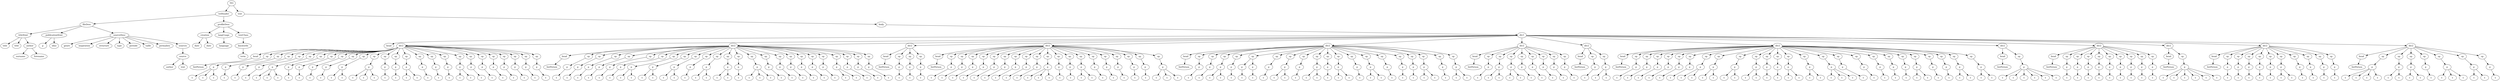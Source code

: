 digraph Tree {
	"t0" [label = "TEI"];
	"t1" [label = "teiHeader"];
	"t2" [label = "fileDesc"];
	"t3" [label = "titleStmt"];
	"t4" [label = "title"];
	"t5" [label = "title"];
	"t6" [label = "author"];
	"t7" [label = "surname"];
	"t8" [label = "forename"];
	"t9" [label = "publicationStmt"];
	"t10" [label = "p"];
	"t11" [label = "idno"];
	"t12" [label = "sourceDesc"];
	"t13" [label = "genre"];
	"t14" [label = "inspiration"];
	"t15" [label = "structure"];
	"t16" [label = "type"];
	"t17" [label = "periode"];
	"t18" [label = "taille"];
	"t19" [label = "permalien"];
	"t20" [label = "sources"];
	"t21" [label = "source"];
	"t22" [label = "author"];
	"t23" [label = "text"];
	"t24" [label = "profileDesc"];
	"t25" [label = "creation"];
	"t26" [label = "date"];
	"t27" [label = "date"];
	"t28" [label = "langUsage"];
	"t29" [label = "language"];
	"t30" [label = "textClass"];
	"t31" [label = "keywords"];
	"t32" [label = "term"];
	"t33" [label = "text"];
	"t34" [label = "body"];
	"t35" [label = "div1"];
	"t36" [label = "head"];
	"t37" [label = "div2"];
	"t38" [label = "head"];
	"t39" [label = "listPerson"];
	"t40" [label = "sp"];
	"t41" [label = "p"];
	"t42" [label = "s"];
	"t43" [label = "s"];
	"t44" [label = "s"];
	"t45" [label = "sp"];
	"t46" [label = "p"];
	"t47" [label = "s"];
	"t48" [label = "sp"];
	"t49" [label = "p"];
	"t50" [label = "s"];
	"t51" [label = "sp"];
	"t52" [label = "p"];
	"t53" [label = "s"];
	"t54" [label = "sp"];
	"t55" [label = "p"];
	"t56" [label = "s"];
	"t57" [label = "s"];
	"t58" [label = "s"];
	"t59" [label = "sp"];
	"t60" [label = "p"];
	"t61" [label = "s"];
	"t62" [label = "sp"];
	"t63" [label = "p"];
	"t64" [label = "s"];
	"t65" [label = "sp"];
	"t66" [label = "p"];
	"t67" [label = "s"];
	"t68" [label = "sp"];
	"t69" [label = "p"];
	"t70" [label = "s"];
	"t71" [label = "sp"];
	"t72" [label = "p"];
	"t73" [label = "s"];
	"t74" [label = "s"];
	"t75" [label = "sp"];
	"t76" [label = "p"];
	"t77" [label = "s"];
	"t78" [label = "s"];
	"t79" [label = "s"];
	"t80" [label = "sp"];
	"t81" [label = "p"];
	"t82" [label = "s"];
	"t83" [label = "sp"];
	"t84" [label = "p"];
	"t85" [label = "s"];
	"t86" [label = "sp"];
	"t87" [label = "p"];
	"t88" [label = "s"];
	"t89" [label = "s"];
	"t90" [label = "sp"];
	"t91" [label = "p"];
	"t92" [label = "s"];
	"t93" [label = "sp"];
	"t94" [label = "p"];
	"t95" [label = "s"];
	"t96" [label = "sp"];
	"t97" [label = "p"];
	"t98" [label = "s"];
	"t99" [label = "sp"];
	"t100" [label = "p"];
	"t101" [label = "s"];
	"t102" [label = "s"];
	"t103" [label = "sp"];
	"t104" [label = "p"];
	"t105" [label = "s"];
	"t106" [label = "sp"];
	"t107" [label = "p"];
	"t108" [label = "s"];
	"t109" [label = "sp"];
	"t110" [label = "p"];
	"t111" [label = "s"];
	"t112" [label = "sp"];
	"t113" [label = "p"];
	"t114" [label = "s"];
	"t115" [label = "sp"];
	"t116" [label = "p"];
	"t117" [label = "s"];
	"t118" [label = "sp"];
	"t119" [label = "p"];
	"t120" [label = "s"];
	"t121" [label = "sp"];
	"t122" [label = "p"];
	"t123" [label = "s"];
	"t124" [label = "div2"];
	"t125" [label = "head"];
	"t126" [label = "listPerson"];
	"t127" [label = "sp"];
	"t128" [label = "p"];
	"t129" [label = "s"];
	"t130" [label = "sp"];
	"t131" [label = "p"];
	"t132" [label = "s"];
	"t133" [label = "sp"];
	"t134" [label = "p"];
	"t135" [label = "s"];
	"t136" [label = "sp"];
	"t137" [label = "p"];
	"t138" [label = "s"];
	"t139" [label = "sp"];
	"t140" [label = "p"];
	"t141" [label = "s"];
	"t142" [label = "sp"];
	"t143" [label = "p"];
	"t144" [label = "s"];
	"t145" [label = "sp"];
	"t146" [label = "p"];
	"t147" [label = "s"];
	"t148" [label = "s"];
	"t149" [label = "sp"];
	"t150" [label = "p"];
	"t151" [label = "s"];
	"t152" [label = "s"];
	"t153" [label = "sp"];
	"t154" [label = "p"];
	"t155" [label = "s"];
	"t156" [label = "s"];
	"t157" [label = "sp"];
	"t158" [label = "p"];
	"t159" [label = "s"];
	"t160" [label = "sp"];
	"t161" [label = "p"];
	"t162" [label = "s"];
	"t163" [label = "s"];
	"t164" [label = "sp"];
	"t165" [label = "p"];
	"t166" [label = "s"];
	"t167" [label = "s"];
	"t168" [label = "sp"];
	"t169" [label = "p"];
	"t170" [label = "s"];
	"t171" [label = "sp"];
	"t172" [label = "p"];
	"t173" [label = "s"];
	"t174" [label = "s"];
	"t175" [label = "s"];
	"t176" [label = "sp"];
	"t177" [label = "p"];
	"t178" [label = "s"];
	"t179" [label = "sp"];
	"t180" [label = "p"];
	"t181" [label = "s"];
	"t182" [label = "sp"];
	"t183" [label = "p"];
	"t184" [label = "s"];
	"t185" [label = "sp"];
	"t186" [label = "p"];
	"t187" [label = "s"];
	"t188" [label = "sp"];
	"t189" [label = "p"];
	"t190" [label = "s"];
	"t191" [label = "sp"];
	"t192" [label = "p"];
	"t193" [label = "s"];
	"t194" [label = "sp"];
	"t195" [label = "p"];
	"t196" [label = "s"];
	"t197" [label = "s"];
	"t198" [label = "sp"];
	"t199" [label = "p"];
	"t200" [label = "s"];
	"t201" [label = "sp"];
	"t202" [label = "p"];
	"t203" [label = "s"];
	"t204" [label = "sp"];
	"t205" [label = "p"];
	"t206" [label = "s"];
	"t207" [label = "div2"];
	"t208" [label = "head"];
	"t209" [label = "listPerson"];
	"t210" [label = "sp"];
	"t211" [label = "p"];
	"t212" [label = "s"];
	"t213" [label = "sp"];
	"t214" [label = "p"];
	"t215" [label = "s"];
	"t216" [label = "sp"];
	"t217" [label = "p"];
	"t218" [label = "s"];
	"t219" [label = "div2"];
	"t220" [label = "head"];
	"t221" [label = "listPerson"];
	"t222" [label = "sp"];
	"t223" [label = "p"];
	"t224" [label = "s"];
	"t225" [label = "sp"];
	"t226" [label = "p"];
	"t227" [label = "s"];
	"t228" [label = "sp"];
	"t229" [label = "p"];
	"t230" [label = "s"];
	"t231" [label = "sp"];
	"t232" [label = "p"];
	"t233" [label = "s"];
	"t234" [label = "sp"];
	"t235" [label = "p"];
	"t236" [label = "s"];
	"t237" [label = "sp"];
	"t238" [label = "p"];
	"t239" [label = "s"];
	"t240" [label = "sp"];
	"t241" [label = "p"];
	"t242" [label = "s"];
	"t243" [label = "sp"];
	"t244" [label = "p"];
	"t245" [label = "s"];
	"t246" [label = "sp"];
	"t247" [label = "p"];
	"t248" [label = "s"];
	"t249" [label = "sp"];
	"t250" [label = "p"];
	"t251" [label = "s"];
	"t252" [label = "s"];
	"t253" [label = "s"];
	"t254" [label = "sp"];
	"t255" [label = "p"];
	"t256" [label = "s"];
	"t257" [label = "sp"];
	"t258" [label = "p"];
	"t259" [label = "s"];
	"t260" [label = "sp"];
	"t261" [label = "p"];
	"t262" [label = "s"];
	"t263" [label = "s"];
	"t264" [label = "sp"];
	"t265" [label = "p"];
	"t266" [label = "s"];
	"t267" [label = "sp"];
	"t268" [label = "p"];
	"t269" [label = "s"];
	"t270" [label = "sp"];
	"t271" [label = "p"];
	"t272" [label = "s"];
	"t273" [label = "sp"];
	"t274" [label = "p"];
	"t275" [label = "s"];
	"t276" [label = "sp"];
	"t277" [label = "p"];
	"t278" [label = "s"];
	"t279" [label = "sp"];
	"t280" [label = "p"];
	"t281" [label = "s"];
	"t282" [label = "s"];
	"t283" [label = "s"];
	"t284" [label = "div2"];
	"t285" [label = "head"];
	"t286" [label = "listPerson"];
	"t287" [label = "sp"];
	"t288" [label = "p"];
	"t289" [label = "s"];
	"t290" [label = "sp"];
	"t291" [label = "p"];
	"t292" [label = "s"];
	"t293" [label = "sp"];
	"t294" [label = "p"];
	"t295" [label = "s"];
	"t296" [label = "s"];
	"t297" [label = "sp"];
	"t298" [label = "p"];
	"t299" [label = "s"];
	"t300" [label = "sp"];
	"t301" [label = "p"];
	"t302" [label = "s"];
	"t303" [label = "p"];
	"t304" [label = "s"];
	"t305" [label = "sp"];
	"t306" [label = "p"];
	"t307" [label = "s"];
	"t308" [label = "sp"];
	"t309" [label = "p"];
	"t310" [label = "s"];
	"t311" [label = "s"];
	"t312" [label = "sp"];
	"t313" [label = "p"];
	"t314" [label = "s"];
	"t315" [label = "sp"];
	"t316" [label = "p"];
	"t317" [label = "s"];
	"t318" [label = "s"];
	"t319" [label = "sp"];
	"t320" [label = "p"];
	"t321" [label = "s"];
	"t322" [label = "sp"];
	"t323" [label = "p"];
	"t324" [label = "s"];
	"t325" [label = "s"];
	"t326" [label = "sp"];
	"t327" [label = "p"];
	"t328" [label = "s"];
	"t329" [label = "sp"];
	"t330" [label = "p"];
	"t331" [label = "s"];
	"t332" [label = "s"];
	"t333" [label = "sp"];
	"t334" [label = "p"];
	"t335" [label = "s"];
	"t336" [label = "sp"];
	"t337" [label = "p"];
	"t338" [label = "s"];
	"t339" [label = "sp"];
	"t340" [label = "p"];
	"t341" [label = "s"];
	"t342" [label = "sp"];
	"t343" [label = "p"];
	"t344" [label = "s"];
	"t345" [label = "s"];
	"t346" [label = "sp"];
	"t347" [label = "p"];
	"t348" [label = "s"];
	"t349" [label = "sp"];
	"t350" [label = "p"];
	"t351" [label = "s"];
	"t352" [label = "s"];
	"t353" [label = "div2"];
	"t354" [label = "head"];
	"t355" [label = "listPerson"];
	"t356" [label = "sp"];
	"t357" [label = "p"];
	"t358" [label = "s"];
	"t359" [label = "sp"];
	"t360" [label = "p"];
	"t361" [label = "s"];
	"t362" [label = "s"];
	"t363" [label = "sp"];
	"t364" [label = "p"];
	"t365" [label = "s"];
	"t366" [label = "s"];
	"t367" [label = "sp"];
	"t368" [label = "p"];
	"t369" [label = "s"];
	"t370" [label = "sp"];
	"t371" [label = "p"];
	"t372" [label = "s"];
	"t373" [label = "sp"];
	"t374" [label = "p"];
	"t375" [label = "s"];
	"t376" [label = "sp"];
	"t377" [label = "p"];
	"t378" [label = "s"];
	"t379" [label = "sp"];
	"t380" [label = "p"];
	"t381" [label = "s"];
	"t382" [label = "div2"];
	"t383" [label = "head"];
	"t384" [label = "listPerson"];
	"t385" [label = "sp"];
	"t386" [label = "p"];
	"t387" [label = "s"];
	"t388" [label = "sp"];
	"t389" [label = "p"];
	"t390" [label = "s"];
	"t391" [label = "s"];
	"t392" [label = "div2"];
	"t393" [label = "head"];
	"t394" [label = "listPerson"];
	"t395" [label = "sp"];
	"t396" [label = "p"];
	"t397" [label = "s"];
	"t398" [label = "sp"];
	"t399" [label = "p"];
	"t400" [label = "s"];
	"t401" [label = "sp"];
	"t402" [label = "p"];
	"t403" [label = "s"];
	"t404" [label = "sp"];
	"t405" [label = "p"];
	"t406" [label = "s"];
	"t407" [label = "sp"];
	"t408" [label = "p"];
	"t409" [label = "s"];
	"t410" [label = "sp"];
	"t411" [label = "p"];
	"t412" [label = "s"];
	"t413" [label = "sp"];
	"t414" [label = "p"];
	"t415" [label = "s"];
	"t416" [label = "s"];
	"t417" [label = "sp"];
	"t418" [label = "p"];
	"t419" [label = "s"];
	"t420" [label = "s"];
	"t421" [label = "sp"];
	"t422" [label = "p"];
	"t423" [label = "s"];
	"t424" [label = "s"];
	"t425" [label = "sp"];
	"t426" [label = "p"];
	"t427" [label = "s"];
	"t428" [label = "s"];
	"t429" [label = "sp"];
	"t430" [label = "p"];
	"t431" [label = "s"];
	"t432" [label = "sp"];
	"t433" [label = "p"];
	"t434" [label = "s"];
	"t435" [label = "sp"];
	"t436" [label = "p"];
	"t437" [label = "s"];
	"t438" [label = "s"];
	"t439" [label = "sp"];
	"t440" [label = "p"];
	"t441" [label = "s"];
	"t442" [label = "s"];
	"t443" [label = "sp"];
	"t444" [label = "p"];
	"t445" [label = "s"];
	"t446" [label = "s"];
	"t447" [label = "s"];
	"t448" [label = "sp"];
	"t449" [label = "p"];
	"t450" [label = "s"];
	"t451" [label = "sp"];
	"t452" [label = "p"];
	"t453" [label = "s"];
	"t454" [label = "sp"];
	"t455" [label = "p"];
	"t456" [label = "s"];
	"t457" [label = "sp"];
	"t458" [label = "p"];
	"t459" [label = "s"];
	"t460" [label = "sp"];
	"t461" [label = "p"];
	"t462" [label = "s"];
	"t463" [label = "sp"];
	"t464" [label = "p"];
	"t465" [label = "s"];
	"t466" [label = "s"];
	"t467" [label = "sp"];
	"t468" [label = "p"];
	"t469" [label = "s"];
	"t470" [label = "sp"];
	"t471" [label = "p"];
	"t472" [label = "s"];
	"t473" [label = "sp"];
	"t474" [label = "p"];
	"t475" [label = "s"];
	"t476" [label = "s"];
	"t477" [label = "sp"];
	"t478" [label = "p"];
	"t479" [label = "s"];
	"t480" [label = "s"];
	"t481" [label = "div2"];
	"t482" [label = "head"];
	"t483" [label = "listPerson"];
	"t484" [label = "sp"];
	"t485" [label = "p"];
	"t486" [label = "s"];
	"t487" [label = "s"];
	"t488" [label = "s"];
	"t489" [label = "s"];
	"t490" [label = "s"];
	"t491" [label = "s"];
	"t492" [label = "div2"];
	"t493" [label = "head"];
	"t494" [label = "listPerson"];
	"t495" [label = "sp"];
	"t496" [label = "p"];
	"t497" [label = "s"];
	"t498" [label = "sp"];
	"t499" [label = "p"];
	"t500" [label = "s"];
	"t501" [label = "sp"];
	"t502" [label = "p"];
	"t503" [label = "s"];
	"t504" [label = "sp"];
	"t505" [label = "p"];
	"t506" [label = "s"];
	"t507" [label = "sp"];
	"t508" [label = "p"];
	"t509" [label = "s"];
	"t510" [label = "sp"];
	"t511" [label = "p"];
	"t512" [label = "s"];
	"t513" [label = "sp"];
	"t514" [label = "p"];
	"t515" [label = "s"];
	"t516" [label = "sp"];
	"t517" [label = "p"];
	"t518" [label = "s"];
	"t519" [label = "sp"];
	"t520" [label = "p"];
	"t521" [label = "s"];
	"t522" [label = "div2"];
	"t523" [label = "head"];
	"t524" [label = "listPerson"];
	"t525" [label = "sp"];
	"t526" [label = "p"];
	"t527" [label = "s"];
	"t528" [label = "s"];
	"t529" [label = "s"];
	"t530" [label = "s"];
	"t531" [label = "s"];
	"t532" [label = "s"];
	"t533" [label = "div2"];
	"t534" [label = "head"];
	"t535" [label = "listPerson"];
	"t536" [label = "sp"];
	"t537" [label = "p"];
	"t538" [label = "s"];
	"t539" [label = "sp"];
	"t540" [label = "p"];
	"t541" [label = "s"];
	"t542" [label = "sp"];
	"t543" [label = "p"];
	"t544" [label = "s"];
	"t545" [label = "sp"];
	"t546" [label = "p"];
	"t547" [label = "s"];
	"t548" [label = "sp"];
	"t549" [label = "p"];
	"t550" [label = "s"];
	"t551" [label = "sp"];
	"t552" [label = "p"];
	"t553" [label = "s"];
	"t554" [label = "s"];
	"t555" [label = "sp"];
	"t556" [label = "p"];
	"t557" [label = "s"];
	"t558" [label = "sp"];
	"t559" [label = "p"];
	"t560" [label = "s"];
	"t561" [label = "sp"];
	"t562" [label = "p"];
	"t563" [label = "s"];
	"t564" [label = "sp"];
	"t565" [label = "p"];
	"t566" [label = "s"];
	"t567" [label = "div2"];
	"t568" [label = "head"];
	"t569" [label = "listPerson"];
	"t570" [label = "sp"];
	"t571" [label = "p"];
	"t572" [label = "s"];
	"t573" [label = "s"];
	"t574" [label = "s"];
	"t575" [label = "s"];
	"t576" [label = "sp"];
	"t577" [label = "p"];
	"t578" [label = "s"];
	"t579" [label = "s"];
	"t580" [label = "sp"];
	"t581" [label = "p"];
	"t582" [label = "s"];
	"t583" [label = "s"];
	"t584" [label = "sp"];
	"t585" [label = "p"];
	"t586" [label = "s"];
	"t587" [label = "sp"];
	"t588" [label = "p"];
	"t589" [label = "s"];
	"t590" [label = "s"];
	"t591" [label = "s"];
	"t592" [label = "sp"];
	"t593" [label = "p"];
	"t594" [label = "s"];
	"t595" [label = "s"];
	"t596" [label = "sp"];
	"t597" [label = "p"];
	"t598" [label = "s"];
	"t0" -> "t1";
	"t1" -> "t2";
	"t2" -> "t3";
	"t3" -> "t4";
	"t3" -> "t5";
	"t3" -> "t6";
	"t6" -> "t7";
	"t6" -> "t8";
	"t2" -> "t9";
	"t9" -> "t10";
	"t9" -> "t11";
	"t2" -> "t12";
	"t12" -> "t13";
	"t12" -> "t14";
	"t12" -> "t15";
	"t12" -> "t16";
	"t12" -> "t17";
	"t12" -> "t18";
	"t12" -> "t19";
	"t12" -> "t20";
	"t20" -> "t21";
	"t21" -> "t22";
	"t21" -> "t23";
	"t1" -> "t24";
	"t24" -> "t25";
	"t25" -> "t26";
	"t25" -> "t27";
	"t24" -> "t28";
	"t28" -> "t29";
	"t24" -> "t30";
	"t30" -> "t31";
	"t31" -> "t32";
	"t0" -> "t33";
	"t33" -> "t34";
	"t34" -> "t35";
	"t35" -> "t36";
	"t35" -> "t37";
	"t37" -> "t38";
	"t38" -> "t39";
	"t37" -> "t40";
	"t40" -> "t41";
	"t41" -> "t42";
	"t41" -> "t43";
	"t41" -> "t44";
	"t37" -> "t45";
	"t45" -> "t46";
	"t46" -> "t47";
	"t37" -> "t48";
	"t48" -> "t49";
	"t49" -> "t50";
	"t37" -> "t51";
	"t51" -> "t52";
	"t52" -> "t53";
	"t37" -> "t54";
	"t54" -> "t55";
	"t55" -> "t56";
	"t55" -> "t57";
	"t55" -> "t58";
	"t37" -> "t59";
	"t59" -> "t60";
	"t60" -> "t61";
	"t37" -> "t62";
	"t62" -> "t63";
	"t63" -> "t64";
	"t37" -> "t65";
	"t65" -> "t66";
	"t66" -> "t67";
	"t37" -> "t68";
	"t68" -> "t69";
	"t69" -> "t70";
	"t37" -> "t71";
	"t71" -> "t72";
	"t72" -> "t73";
	"t72" -> "t74";
	"t37" -> "t75";
	"t75" -> "t76";
	"t76" -> "t77";
	"t76" -> "t78";
	"t76" -> "t79";
	"t37" -> "t80";
	"t80" -> "t81";
	"t81" -> "t82";
	"t37" -> "t83";
	"t83" -> "t84";
	"t84" -> "t85";
	"t37" -> "t86";
	"t86" -> "t87";
	"t87" -> "t88";
	"t87" -> "t89";
	"t37" -> "t90";
	"t90" -> "t91";
	"t91" -> "t92";
	"t37" -> "t93";
	"t93" -> "t94";
	"t94" -> "t95";
	"t37" -> "t96";
	"t96" -> "t97";
	"t97" -> "t98";
	"t37" -> "t99";
	"t99" -> "t100";
	"t100" -> "t101";
	"t100" -> "t102";
	"t37" -> "t103";
	"t103" -> "t104";
	"t104" -> "t105";
	"t37" -> "t106";
	"t106" -> "t107";
	"t107" -> "t108";
	"t37" -> "t109";
	"t109" -> "t110";
	"t110" -> "t111";
	"t37" -> "t112";
	"t112" -> "t113";
	"t113" -> "t114";
	"t37" -> "t115";
	"t115" -> "t116";
	"t116" -> "t117";
	"t37" -> "t118";
	"t118" -> "t119";
	"t119" -> "t120";
	"t37" -> "t121";
	"t121" -> "t122";
	"t122" -> "t123";
	"t35" -> "t124";
	"t124" -> "t125";
	"t125" -> "t126";
	"t124" -> "t127";
	"t127" -> "t128";
	"t128" -> "t129";
	"t124" -> "t130";
	"t130" -> "t131";
	"t131" -> "t132";
	"t124" -> "t133";
	"t133" -> "t134";
	"t134" -> "t135";
	"t124" -> "t136";
	"t136" -> "t137";
	"t137" -> "t138";
	"t124" -> "t139";
	"t139" -> "t140";
	"t140" -> "t141";
	"t124" -> "t142";
	"t142" -> "t143";
	"t143" -> "t144";
	"t124" -> "t145";
	"t145" -> "t146";
	"t146" -> "t147";
	"t146" -> "t148";
	"t124" -> "t149";
	"t149" -> "t150";
	"t150" -> "t151";
	"t150" -> "t152";
	"t124" -> "t153";
	"t153" -> "t154";
	"t154" -> "t155";
	"t154" -> "t156";
	"t124" -> "t157";
	"t157" -> "t158";
	"t158" -> "t159";
	"t124" -> "t160";
	"t160" -> "t161";
	"t161" -> "t162";
	"t161" -> "t163";
	"t124" -> "t164";
	"t164" -> "t165";
	"t165" -> "t166";
	"t165" -> "t167";
	"t124" -> "t168";
	"t168" -> "t169";
	"t169" -> "t170";
	"t124" -> "t171";
	"t171" -> "t172";
	"t172" -> "t173";
	"t172" -> "t174";
	"t172" -> "t175";
	"t124" -> "t176";
	"t176" -> "t177";
	"t177" -> "t178";
	"t124" -> "t179";
	"t179" -> "t180";
	"t180" -> "t181";
	"t124" -> "t182";
	"t182" -> "t183";
	"t183" -> "t184";
	"t124" -> "t185";
	"t185" -> "t186";
	"t186" -> "t187";
	"t124" -> "t188";
	"t188" -> "t189";
	"t189" -> "t190";
	"t124" -> "t191";
	"t191" -> "t192";
	"t192" -> "t193";
	"t124" -> "t194";
	"t194" -> "t195";
	"t195" -> "t196";
	"t195" -> "t197";
	"t124" -> "t198";
	"t198" -> "t199";
	"t199" -> "t200";
	"t124" -> "t201";
	"t201" -> "t202";
	"t202" -> "t203";
	"t124" -> "t204";
	"t204" -> "t205";
	"t205" -> "t206";
	"t35" -> "t207";
	"t207" -> "t208";
	"t208" -> "t209";
	"t207" -> "t210";
	"t210" -> "t211";
	"t211" -> "t212";
	"t207" -> "t213";
	"t213" -> "t214";
	"t214" -> "t215";
	"t207" -> "t216";
	"t216" -> "t217";
	"t217" -> "t218";
	"t35" -> "t219";
	"t219" -> "t220";
	"t220" -> "t221";
	"t219" -> "t222";
	"t222" -> "t223";
	"t223" -> "t224";
	"t219" -> "t225";
	"t225" -> "t226";
	"t226" -> "t227";
	"t219" -> "t228";
	"t228" -> "t229";
	"t229" -> "t230";
	"t219" -> "t231";
	"t231" -> "t232";
	"t232" -> "t233";
	"t219" -> "t234";
	"t234" -> "t235";
	"t235" -> "t236";
	"t219" -> "t237";
	"t237" -> "t238";
	"t238" -> "t239";
	"t219" -> "t240";
	"t240" -> "t241";
	"t241" -> "t242";
	"t219" -> "t243";
	"t243" -> "t244";
	"t244" -> "t245";
	"t219" -> "t246";
	"t246" -> "t247";
	"t247" -> "t248";
	"t219" -> "t249";
	"t249" -> "t250";
	"t250" -> "t251";
	"t250" -> "t252";
	"t250" -> "t253";
	"t219" -> "t254";
	"t254" -> "t255";
	"t255" -> "t256";
	"t219" -> "t257";
	"t257" -> "t258";
	"t258" -> "t259";
	"t219" -> "t260";
	"t260" -> "t261";
	"t261" -> "t262";
	"t261" -> "t263";
	"t219" -> "t264";
	"t264" -> "t265";
	"t265" -> "t266";
	"t219" -> "t267";
	"t267" -> "t268";
	"t268" -> "t269";
	"t219" -> "t270";
	"t270" -> "t271";
	"t271" -> "t272";
	"t219" -> "t273";
	"t273" -> "t274";
	"t274" -> "t275";
	"t219" -> "t276";
	"t276" -> "t277";
	"t277" -> "t278";
	"t219" -> "t279";
	"t279" -> "t280";
	"t280" -> "t281";
	"t280" -> "t282";
	"t280" -> "t283";
	"t35" -> "t284";
	"t284" -> "t285";
	"t285" -> "t286";
	"t284" -> "t287";
	"t287" -> "t288";
	"t288" -> "t289";
	"t284" -> "t290";
	"t290" -> "t291";
	"t291" -> "t292";
	"t284" -> "t293";
	"t293" -> "t294";
	"t294" -> "t295";
	"t294" -> "t296";
	"t284" -> "t297";
	"t297" -> "t298";
	"t298" -> "t299";
	"t284" -> "t300";
	"t300" -> "t301";
	"t301" -> "t302";
	"t300" -> "t303";
	"t303" -> "t304";
	"t284" -> "t305";
	"t305" -> "t306";
	"t306" -> "t307";
	"t284" -> "t308";
	"t308" -> "t309";
	"t309" -> "t310";
	"t309" -> "t311";
	"t284" -> "t312";
	"t312" -> "t313";
	"t313" -> "t314";
	"t284" -> "t315";
	"t315" -> "t316";
	"t316" -> "t317";
	"t316" -> "t318";
	"t284" -> "t319";
	"t319" -> "t320";
	"t320" -> "t321";
	"t284" -> "t322";
	"t322" -> "t323";
	"t323" -> "t324";
	"t323" -> "t325";
	"t284" -> "t326";
	"t326" -> "t327";
	"t327" -> "t328";
	"t284" -> "t329";
	"t329" -> "t330";
	"t330" -> "t331";
	"t330" -> "t332";
	"t284" -> "t333";
	"t333" -> "t334";
	"t334" -> "t335";
	"t284" -> "t336";
	"t336" -> "t337";
	"t337" -> "t338";
	"t284" -> "t339";
	"t339" -> "t340";
	"t340" -> "t341";
	"t284" -> "t342";
	"t342" -> "t343";
	"t343" -> "t344";
	"t343" -> "t345";
	"t284" -> "t346";
	"t346" -> "t347";
	"t347" -> "t348";
	"t284" -> "t349";
	"t349" -> "t350";
	"t350" -> "t351";
	"t350" -> "t352";
	"t35" -> "t353";
	"t353" -> "t354";
	"t354" -> "t355";
	"t353" -> "t356";
	"t356" -> "t357";
	"t357" -> "t358";
	"t353" -> "t359";
	"t359" -> "t360";
	"t360" -> "t361";
	"t360" -> "t362";
	"t353" -> "t363";
	"t363" -> "t364";
	"t364" -> "t365";
	"t364" -> "t366";
	"t353" -> "t367";
	"t367" -> "t368";
	"t368" -> "t369";
	"t353" -> "t370";
	"t370" -> "t371";
	"t371" -> "t372";
	"t353" -> "t373";
	"t373" -> "t374";
	"t374" -> "t375";
	"t353" -> "t376";
	"t376" -> "t377";
	"t377" -> "t378";
	"t353" -> "t379";
	"t379" -> "t380";
	"t380" -> "t381";
	"t35" -> "t382";
	"t382" -> "t383";
	"t383" -> "t384";
	"t382" -> "t385";
	"t385" -> "t386";
	"t386" -> "t387";
	"t382" -> "t388";
	"t388" -> "t389";
	"t389" -> "t390";
	"t389" -> "t391";
	"t35" -> "t392";
	"t392" -> "t393";
	"t393" -> "t394";
	"t392" -> "t395";
	"t395" -> "t396";
	"t396" -> "t397";
	"t392" -> "t398";
	"t398" -> "t399";
	"t399" -> "t400";
	"t392" -> "t401";
	"t401" -> "t402";
	"t402" -> "t403";
	"t392" -> "t404";
	"t404" -> "t405";
	"t405" -> "t406";
	"t392" -> "t407";
	"t407" -> "t408";
	"t408" -> "t409";
	"t392" -> "t410";
	"t410" -> "t411";
	"t411" -> "t412";
	"t392" -> "t413";
	"t413" -> "t414";
	"t414" -> "t415";
	"t414" -> "t416";
	"t392" -> "t417";
	"t417" -> "t418";
	"t418" -> "t419";
	"t418" -> "t420";
	"t392" -> "t421";
	"t421" -> "t422";
	"t422" -> "t423";
	"t422" -> "t424";
	"t392" -> "t425";
	"t425" -> "t426";
	"t426" -> "t427";
	"t426" -> "t428";
	"t392" -> "t429";
	"t429" -> "t430";
	"t430" -> "t431";
	"t392" -> "t432";
	"t432" -> "t433";
	"t433" -> "t434";
	"t392" -> "t435";
	"t435" -> "t436";
	"t436" -> "t437";
	"t436" -> "t438";
	"t392" -> "t439";
	"t439" -> "t440";
	"t440" -> "t441";
	"t440" -> "t442";
	"t392" -> "t443";
	"t443" -> "t444";
	"t444" -> "t445";
	"t444" -> "t446";
	"t444" -> "t447";
	"t392" -> "t448";
	"t448" -> "t449";
	"t449" -> "t450";
	"t392" -> "t451";
	"t451" -> "t452";
	"t452" -> "t453";
	"t392" -> "t454";
	"t454" -> "t455";
	"t455" -> "t456";
	"t392" -> "t457";
	"t457" -> "t458";
	"t458" -> "t459";
	"t392" -> "t460";
	"t460" -> "t461";
	"t461" -> "t462";
	"t392" -> "t463";
	"t463" -> "t464";
	"t464" -> "t465";
	"t464" -> "t466";
	"t392" -> "t467";
	"t467" -> "t468";
	"t468" -> "t469";
	"t392" -> "t470";
	"t470" -> "t471";
	"t471" -> "t472";
	"t392" -> "t473";
	"t473" -> "t474";
	"t474" -> "t475";
	"t474" -> "t476";
	"t392" -> "t477";
	"t477" -> "t478";
	"t478" -> "t479";
	"t478" -> "t480";
	"t35" -> "t481";
	"t481" -> "t482";
	"t482" -> "t483";
	"t481" -> "t484";
	"t484" -> "t485";
	"t485" -> "t486";
	"t485" -> "t487";
	"t485" -> "t488";
	"t485" -> "t489";
	"t485" -> "t490";
	"t485" -> "t491";
	"t35" -> "t492";
	"t492" -> "t493";
	"t493" -> "t494";
	"t492" -> "t495";
	"t495" -> "t496";
	"t496" -> "t497";
	"t492" -> "t498";
	"t498" -> "t499";
	"t499" -> "t500";
	"t492" -> "t501";
	"t501" -> "t502";
	"t502" -> "t503";
	"t492" -> "t504";
	"t504" -> "t505";
	"t505" -> "t506";
	"t492" -> "t507";
	"t507" -> "t508";
	"t508" -> "t509";
	"t492" -> "t510";
	"t510" -> "t511";
	"t511" -> "t512";
	"t492" -> "t513";
	"t513" -> "t514";
	"t514" -> "t515";
	"t492" -> "t516";
	"t516" -> "t517";
	"t517" -> "t518";
	"t492" -> "t519";
	"t519" -> "t520";
	"t520" -> "t521";
	"t35" -> "t522";
	"t522" -> "t523";
	"t523" -> "t524";
	"t522" -> "t525";
	"t525" -> "t526";
	"t526" -> "t527";
	"t526" -> "t528";
	"t526" -> "t529";
	"t526" -> "t530";
	"t526" -> "t531";
	"t526" -> "t532";
	"t35" -> "t533";
	"t533" -> "t534";
	"t534" -> "t535";
	"t533" -> "t536";
	"t536" -> "t537";
	"t537" -> "t538";
	"t533" -> "t539";
	"t539" -> "t540";
	"t540" -> "t541";
	"t533" -> "t542";
	"t542" -> "t543";
	"t543" -> "t544";
	"t533" -> "t545";
	"t545" -> "t546";
	"t546" -> "t547";
	"t533" -> "t548";
	"t548" -> "t549";
	"t549" -> "t550";
	"t533" -> "t551";
	"t551" -> "t552";
	"t552" -> "t553";
	"t552" -> "t554";
	"t533" -> "t555";
	"t555" -> "t556";
	"t556" -> "t557";
	"t533" -> "t558";
	"t558" -> "t559";
	"t559" -> "t560";
	"t533" -> "t561";
	"t561" -> "t562";
	"t562" -> "t563";
	"t533" -> "t564";
	"t564" -> "t565";
	"t565" -> "t566";
	"t35" -> "t567";
	"t567" -> "t568";
	"t568" -> "t569";
	"t567" -> "t570";
	"t570" -> "t571";
	"t571" -> "t572";
	"t571" -> "t573";
	"t571" -> "t574";
	"t571" -> "t575";
	"t567" -> "t576";
	"t576" -> "t577";
	"t577" -> "t578";
	"t577" -> "t579";
	"t567" -> "t580";
	"t580" -> "t581";
	"t581" -> "t582";
	"t581" -> "t583";
	"t567" -> "t584";
	"t584" -> "t585";
	"t585" -> "t586";
	"t567" -> "t587";
	"t587" -> "t588";
	"t588" -> "t589";
	"t588" -> "t590";
	"t588" -> "t591";
	"t567" -> "t592";
	"t592" -> "t593";
	"t593" -> "t594";
	"t593" -> "t595";
	"t567" -> "t596";
	"t596" -> "t597";
	"t597" -> "t598";
}
